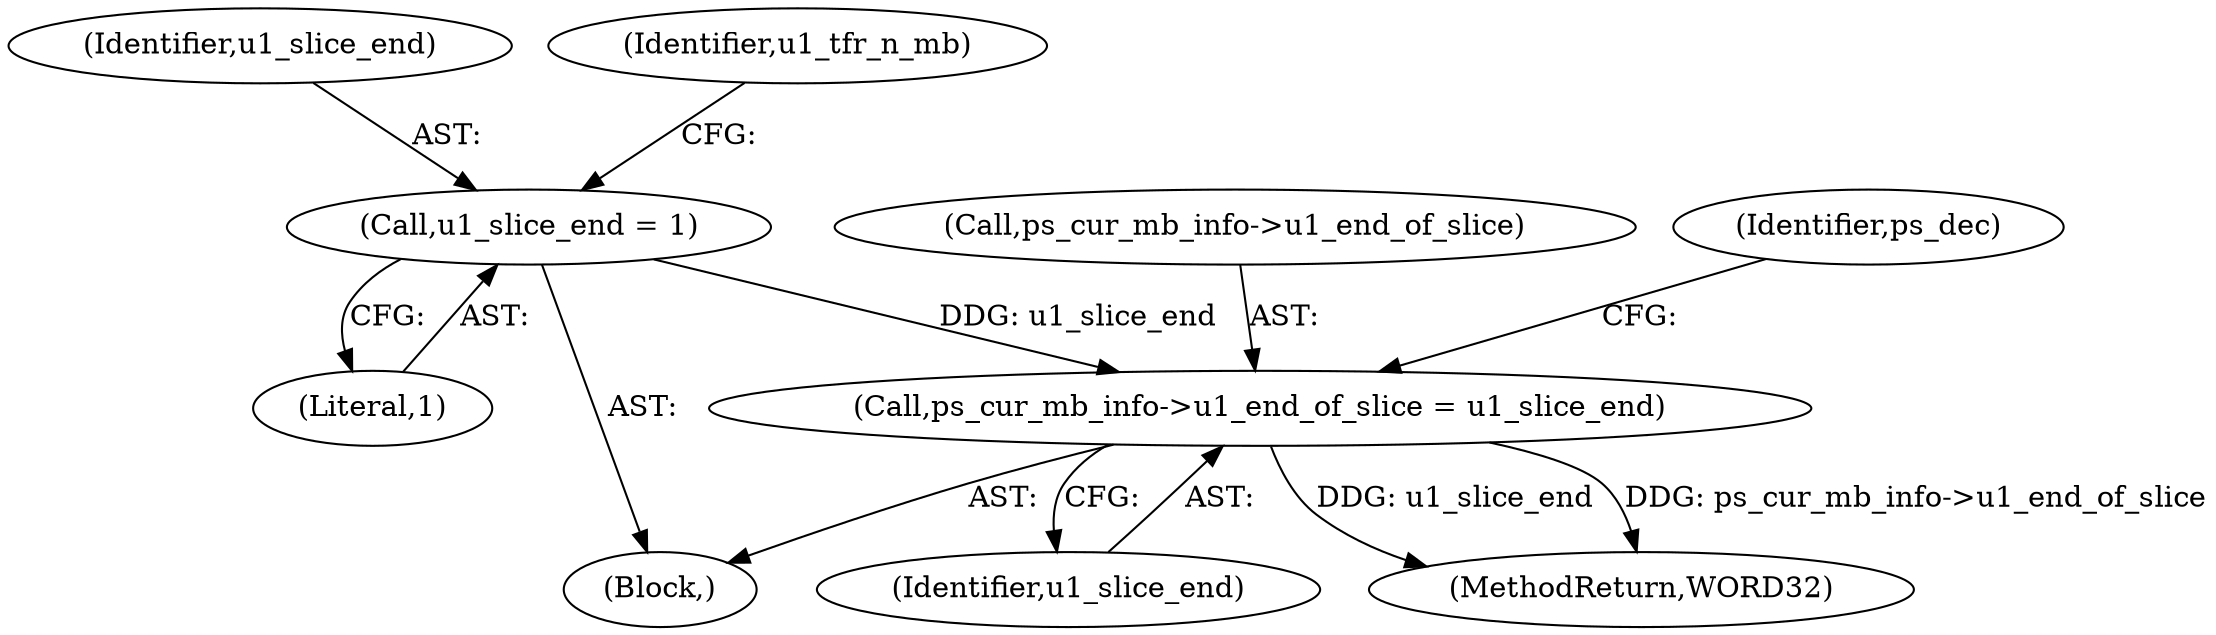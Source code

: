 digraph "0_Android_4a524d3a8ae9aa20c36430008e6bd429443f8f1d_1@pointer" {
"1000621" [label="(Call,ps_cur_mb_info->u1_end_of_slice = u1_slice_end)"];
"1000615" [label="(Call,u1_slice_end = 1)"];
"1000616" [label="(Identifier,u1_slice_end)"];
"1001278" [label="(MethodReturn,WORD32)"];
"1000622" [label="(Call,ps_cur_mb_info->u1_end_of_slice)"];
"1000625" [label="(Identifier,u1_slice_end)"];
"1000570" [label="(Block,)"];
"1000621" [label="(Call,ps_cur_mb_info->u1_end_of_slice = u1_slice_end)"];
"1000619" [label="(Identifier,u1_tfr_n_mb)"];
"1000628" [label="(Identifier,ps_dec)"];
"1000615" [label="(Call,u1_slice_end = 1)"];
"1000617" [label="(Literal,1)"];
"1000621" -> "1000570"  [label="AST: "];
"1000621" -> "1000625"  [label="CFG: "];
"1000622" -> "1000621"  [label="AST: "];
"1000625" -> "1000621"  [label="AST: "];
"1000628" -> "1000621"  [label="CFG: "];
"1000621" -> "1001278"  [label="DDG: ps_cur_mb_info->u1_end_of_slice"];
"1000621" -> "1001278"  [label="DDG: u1_slice_end"];
"1000615" -> "1000621"  [label="DDG: u1_slice_end"];
"1000615" -> "1000570"  [label="AST: "];
"1000615" -> "1000617"  [label="CFG: "];
"1000616" -> "1000615"  [label="AST: "];
"1000617" -> "1000615"  [label="AST: "];
"1000619" -> "1000615"  [label="CFG: "];
}
